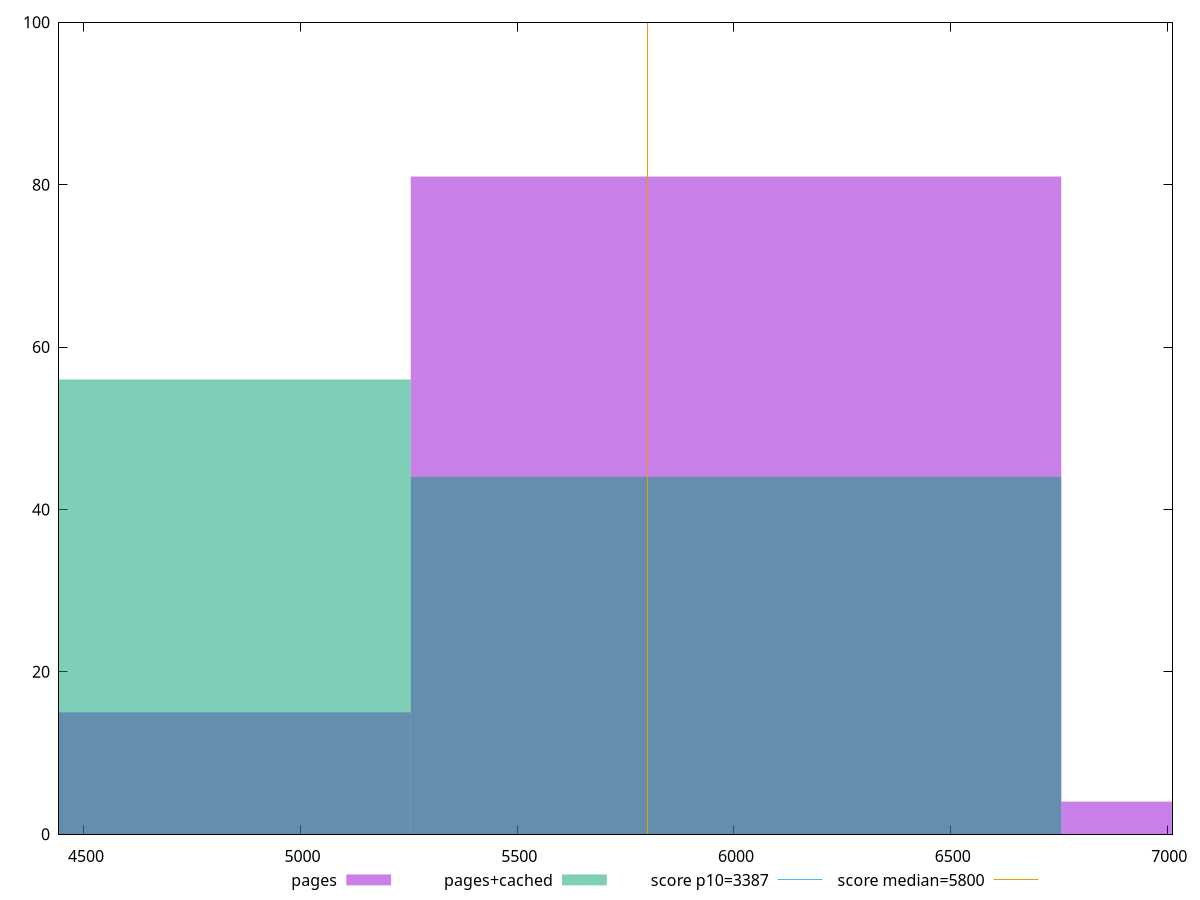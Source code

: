 reset

$pages <<EOF
6004.6912466635395 81
4503.518434997654 15
7505.864058329425 4
EOF

$pagesCached <<EOF
6004.6912466635395 44
4503.518434997654 56
EOF

set key outside below
set boxwidth 1501.1728116658849
set xrange [4442.461816408235:7011.9660702062665]
set yrange [0:100]
set trange [0:100]
set style fill transparent solid 0.5 noborder

set parametric
set terminal svg size 640, 500 enhanced background rgb 'white'
set output "report_00018_2021-02-10T15-25-16.877Z/speed-index/comparison/histogram/0_vs_1.svg"

plot $pages title "pages" with boxes, \
     $pagesCached title "pages+cached" with boxes, \
     3387,t title "score p10=3387", \
     5800,t title "score median=5800"

reset
